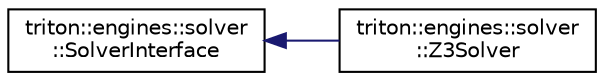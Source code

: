 digraph "Graphical Class Hierarchy"
{
  edge [fontname="Helvetica",fontsize="10",labelfontname="Helvetica",labelfontsize="10"];
  node [fontname="Helvetica",fontsize="10",shape=record];
  rankdir="LR";
  Node0 [label="triton::engines::solver\l::SolverInterface",height=0.2,width=0.4,color="black", fillcolor="white", style="filled",URL="$classtriton_1_1engines_1_1solver_1_1SolverInterface.html",tooltip="This interface is used to interface with solvers. "];
  Node0 -> Node1 [dir="back",color="midnightblue",fontsize="10",style="solid",fontname="Helvetica"];
  Node1 [label="triton::engines::solver\l::Z3Solver",height=0.2,width=0.4,color="black", fillcolor="white", style="filled",URL="$classtriton_1_1engines_1_1solver_1_1Z3Solver.html",tooltip="Solver engine using z3. "];
}
